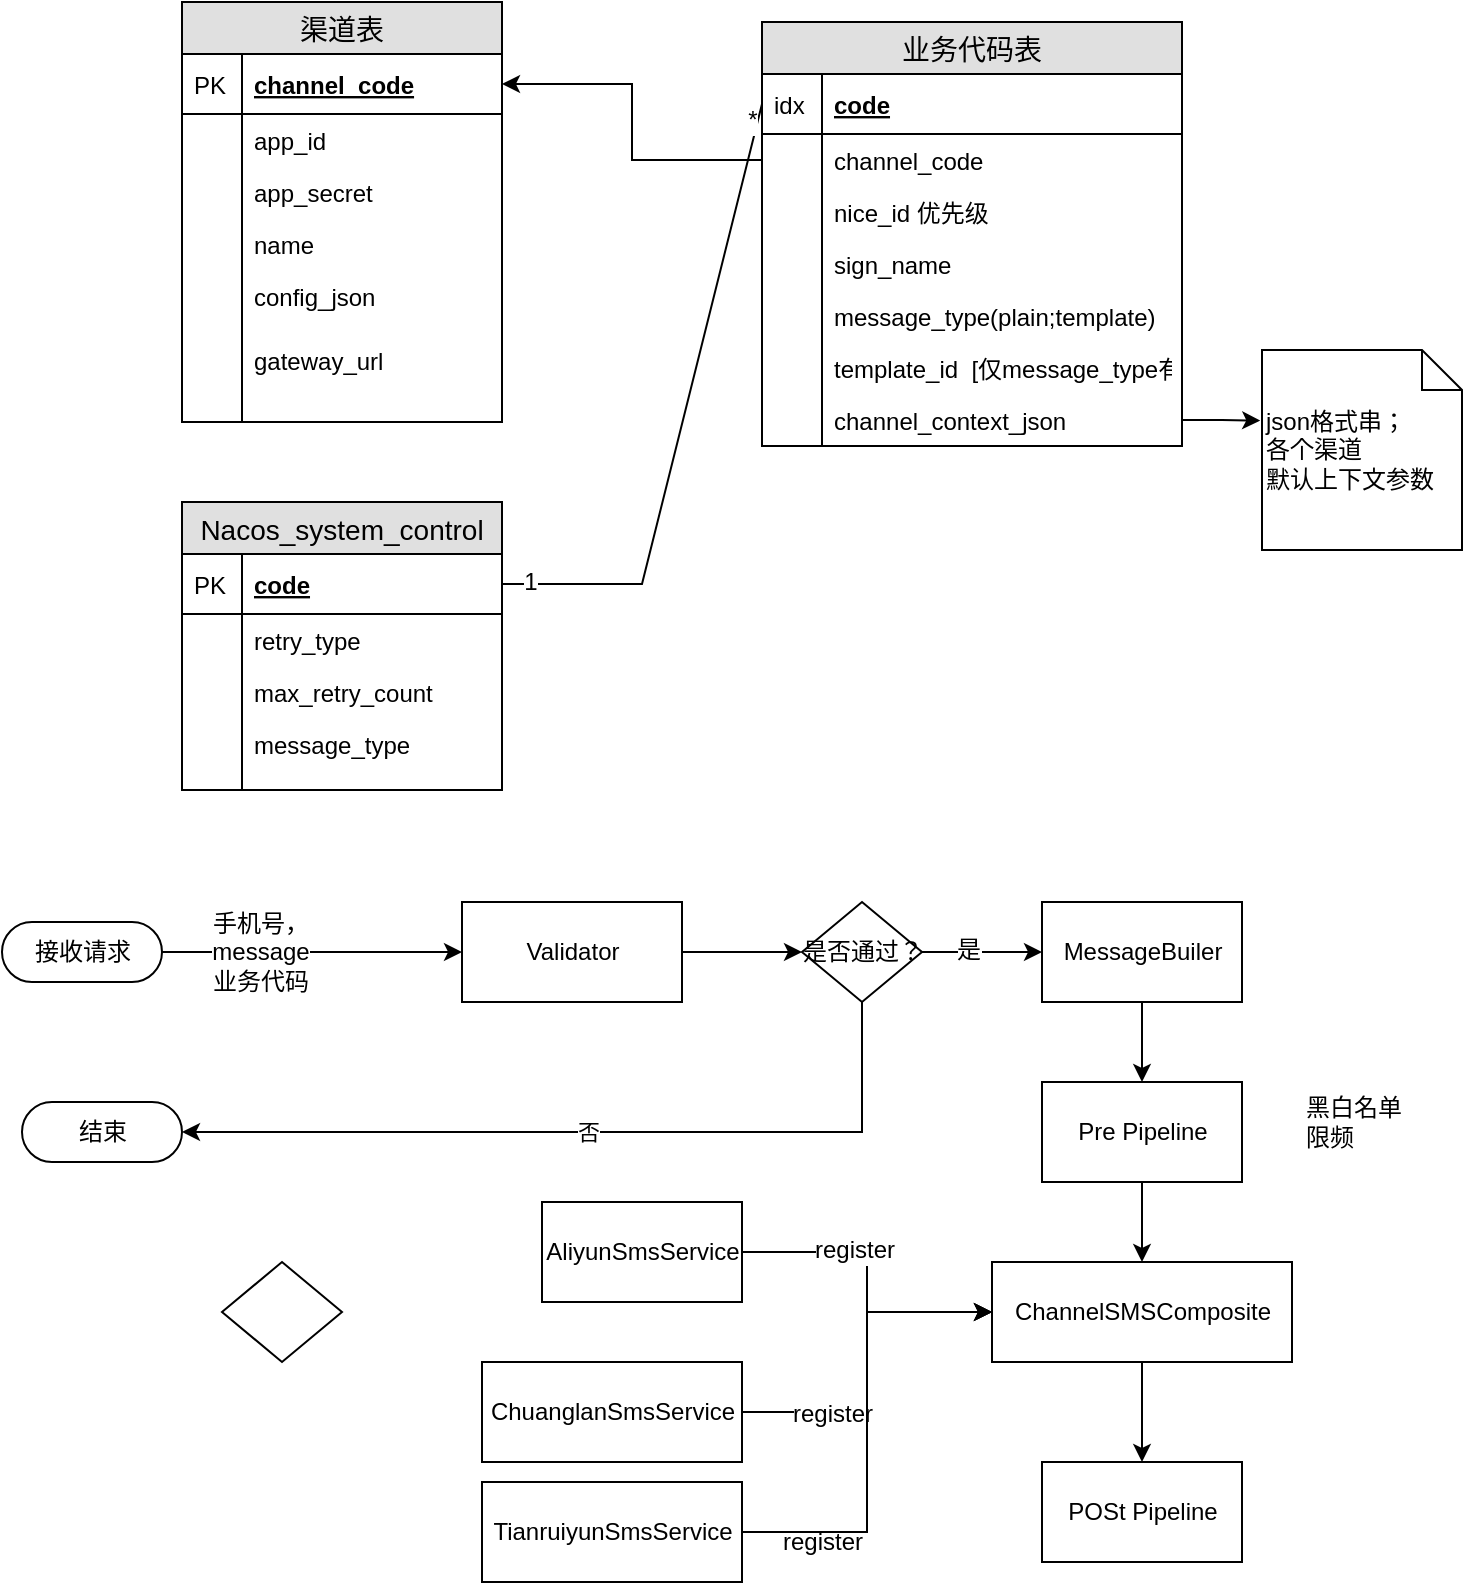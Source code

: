 <mxfile version="12.5.4" type="github">
  <diagram id="TiicBLHfjfIOSFcelzse" name="Page-1">
    <mxGraphModel dx="950" dy="435" grid="1" gridSize="10" guides="1" tooltips="1" connect="1" arrows="1" fold="1" page="1" pageScale="1" pageWidth="827" pageHeight="1169" math="0" shadow="0">
      <root>
        <mxCell id="0"/>
        <mxCell id="1" parent="0"/>
        <mxCell id="Nb4HMvIRlK1Kkfeh5vov-13" value="渠道表" style="swimlane;fontStyle=0;childLayout=stackLayout;horizontal=1;startSize=26;fillColor=#e0e0e0;horizontalStack=0;resizeParent=1;resizeParentMax=0;resizeLast=0;collapsible=1;marginBottom=0;swimlaneFillColor=#ffffff;align=center;fontSize=14;" vertex="1" parent="1">
          <mxGeometry x="160" y="60" width="160" height="210" as="geometry"/>
        </mxCell>
        <mxCell id="Nb4HMvIRlK1Kkfeh5vov-14" value="channel_code" style="shape=partialRectangle;top=0;left=0;right=0;bottom=1;align=left;verticalAlign=middle;fillColor=none;spacingLeft=34;spacingRight=4;overflow=hidden;rotatable=0;points=[[0,0.5],[1,0.5]];portConstraint=eastwest;dropTarget=0;fontStyle=5;fontSize=12;" vertex="1" parent="Nb4HMvIRlK1Kkfeh5vov-13">
          <mxGeometry y="26" width="160" height="30" as="geometry"/>
        </mxCell>
        <mxCell id="Nb4HMvIRlK1Kkfeh5vov-15" value="PK" style="shape=partialRectangle;top=0;left=0;bottom=0;fillColor=none;align=left;verticalAlign=middle;spacingLeft=4;spacingRight=4;overflow=hidden;rotatable=0;points=[];portConstraint=eastwest;part=1;fontSize=12;" vertex="1" connectable="0" parent="Nb4HMvIRlK1Kkfeh5vov-14">
          <mxGeometry width="30" height="30" as="geometry"/>
        </mxCell>
        <mxCell id="Nb4HMvIRlK1Kkfeh5vov-16" value="app_id" style="shape=partialRectangle;top=0;left=0;right=0;bottom=0;align=left;verticalAlign=top;fillColor=none;spacingLeft=34;spacingRight=4;overflow=hidden;rotatable=0;points=[[0,0.5],[1,0.5]];portConstraint=eastwest;dropTarget=0;fontSize=12;" vertex="1" parent="Nb4HMvIRlK1Kkfeh5vov-13">
          <mxGeometry y="56" width="160" height="26" as="geometry"/>
        </mxCell>
        <mxCell id="Nb4HMvIRlK1Kkfeh5vov-17" value="" style="shape=partialRectangle;top=0;left=0;bottom=0;fillColor=none;align=left;verticalAlign=top;spacingLeft=4;spacingRight=4;overflow=hidden;rotatable=0;points=[];portConstraint=eastwest;part=1;fontSize=12;" vertex="1" connectable="0" parent="Nb4HMvIRlK1Kkfeh5vov-16">
          <mxGeometry width="30" height="26" as="geometry"/>
        </mxCell>
        <mxCell id="Nb4HMvIRlK1Kkfeh5vov-18" value="app_secret" style="shape=partialRectangle;top=0;left=0;right=0;bottom=0;align=left;verticalAlign=top;fillColor=none;spacingLeft=34;spacingRight=4;overflow=hidden;rotatable=0;points=[[0,0.5],[1,0.5]];portConstraint=eastwest;dropTarget=0;fontSize=12;" vertex="1" parent="Nb4HMvIRlK1Kkfeh5vov-13">
          <mxGeometry y="82" width="160" height="26" as="geometry"/>
        </mxCell>
        <mxCell id="Nb4HMvIRlK1Kkfeh5vov-19" value="" style="shape=partialRectangle;top=0;left=0;bottom=0;fillColor=none;align=left;verticalAlign=top;spacingLeft=4;spacingRight=4;overflow=hidden;rotatable=0;points=[];portConstraint=eastwest;part=1;fontSize=12;" vertex="1" connectable="0" parent="Nb4HMvIRlK1Kkfeh5vov-18">
          <mxGeometry width="30" height="26" as="geometry"/>
        </mxCell>
        <mxCell id="Nb4HMvIRlK1Kkfeh5vov-20" value="name" style="shape=partialRectangle;top=0;left=0;right=0;bottom=0;align=left;verticalAlign=top;fillColor=none;spacingLeft=34;spacingRight=4;overflow=hidden;rotatable=0;points=[[0,0.5],[1,0.5]];portConstraint=eastwest;dropTarget=0;fontSize=12;" vertex="1" parent="Nb4HMvIRlK1Kkfeh5vov-13">
          <mxGeometry y="108" width="160" height="26" as="geometry"/>
        </mxCell>
        <mxCell id="Nb4HMvIRlK1Kkfeh5vov-21" value="" style="shape=partialRectangle;top=0;left=0;bottom=0;fillColor=none;align=left;verticalAlign=top;spacingLeft=4;spacingRight=4;overflow=hidden;rotatable=0;points=[];portConstraint=eastwest;part=1;fontSize=12;" vertex="1" connectable="0" parent="Nb4HMvIRlK1Kkfeh5vov-20">
          <mxGeometry width="30" height="26" as="geometry"/>
        </mxCell>
        <mxCell id="Nb4HMvIRlK1Kkfeh5vov-26" value="config_json" style="shape=partialRectangle;top=0;left=0;right=0;bottom=0;align=left;verticalAlign=top;fillColor=none;spacingLeft=34;spacingRight=4;overflow=hidden;rotatable=0;points=[[0,0.5],[1,0.5]];portConstraint=eastwest;dropTarget=0;fontSize=12;" vertex="1" parent="Nb4HMvIRlK1Kkfeh5vov-13">
          <mxGeometry y="134" width="160" height="26" as="geometry"/>
        </mxCell>
        <mxCell id="Nb4HMvIRlK1Kkfeh5vov-27" value="" style="shape=partialRectangle;top=0;left=0;bottom=0;fillColor=none;align=left;verticalAlign=top;spacingLeft=4;spacingRight=4;overflow=hidden;rotatable=0;points=[];portConstraint=eastwest;part=1;fontSize=12;" vertex="1" connectable="0" parent="Nb4HMvIRlK1Kkfeh5vov-26">
          <mxGeometry width="30" height="26" as="geometry"/>
        </mxCell>
        <mxCell id="Nb4HMvIRlK1Kkfeh5vov-22" value="" style="shape=partialRectangle;top=0;left=0;right=0;bottom=0;align=left;verticalAlign=top;fillColor=none;spacingLeft=34;spacingRight=4;overflow=hidden;rotatable=0;points=[[0,0.5],[1,0.5]];portConstraint=eastwest;dropTarget=0;fontSize=12;" vertex="1" parent="Nb4HMvIRlK1Kkfeh5vov-13">
          <mxGeometry y="160" width="160" height="50" as="geometry"/>
        </mxCell>
        <mxCell id="Nb4HMvIRlK1Kkfeh5vov-23" value="" style="shape=partialRectangle;top=0;left=0;bottom=0;fillColor=none;align=left;verticalAlign=top;spacingLeft=4;spacingRight=4;overflow=hidden;rotatable=0;points=[];portConstraint=eastwest;part=1;fontSize=12;" vertex="1" connectable="0" parent="Nb4HMvIRlK1Kkfeh5vov-22">
          <mxGeometry width="30" height="50" as="geometry"/>
        </mxCell>
        <mxCell id="Nb4HMvIRlK1Kkfeh5vov-28" value="gateway_url" style="shape=partialRectangle;top=0;left=0;right=0;bottom=0;align=left;verticalAlign=top;fillColor=none;spacingLeft=34;spacingRight=4;overflow=hidden;rotatable=0;points=[[0,0.5],[1,0.5]];portConstraint=eastwest;dropTarget=0;fontSize=12;" vertex="1" parent="1">
          <mxGeometry x="160" y="226" width="160" height="26" as="geometry"/>
        </mxCell>
        <mxCell id="Nb4HMvIRlK1Kkfeh5vov-29" value="" style="shape=partialRectangle;top=0;left=0;bottom=0;fillColor=none;align=left;verticalAlign=top;spacingLeft=4;spacingRight=4;overflow=hidden;rotatable=0;points=[];portConstraint=eastwest;part=1;fontSize=12;" vertex="1" connectable="0" parent="Nb4HMvIRlK1Kkfeh5vov-28">
          <mxGeometry width="30" height="26" as="geometry"/>
        </mxCell>
        <mxCell id="Nb4HMvIRlK1Kkfeh5vov-30" value="业务代码表" style="swimlane;fontStyle=0;childLayout=stackLayout;horizontal=1;startSize=26;fillColor=#e0e0e0;horizontalStack=0;resizeParent=1;resizeParentMax=0;resizeLast=0;collapsible=1;marginBottom=0;swimlaneFillColor=#ffffff;align=center;fontSize=14;" vertex="1" parent="1">
          <mxGeometry x="450" y="70" width="210" height="212" as="geometry"/>
        </mxCell>
        <mxCell id="Nb4HMvIRlK1Kkfeh5vov-31" value="code" style="shape=partialRectangle;top=0;left=0;right=0;bottom=1;align=left;verticalAlign=middle;fillColor=none;spacingLeft=34;spacingRight=4;overflow=hidden;rotatable=0;points=[[0,0.5],[1,0.5]];portConstraint=eastwest;dropTarget=0;fontStyle=5;fontSize=12;" vertex="1" parent="Nb4HMvIRlK1Kkfeh5vov-30">
          <mxGeometry y="26" width="210" height="30" as="geometry"/>
        </mxCell>
        <mxCell id="Nb4HMvIRlK1Kkfeh5vov-32" value="idx" style="shape=partialRectangle;top=0;left=0;bottom=0;fillColor=none;align=left;verticalAlign=middle;spacingLeft=4;spacingRight=4;overflow=hidden;rotatable=0;points=[];portConstraint=eastwest;part=1;fontSize=12;" vertex="1" connectable="0" parent="Nb4HMvIRlK1Kkfeh5vov-31">
          <mxGeometry width="30" height="30" as="geometry"/>
        </mxCell>
        <mxCell id="Nb4HMvIRlK1Kkfeh5vov-33" value="channel_code" style="shape=partialRectangle;top=0;left=0;right=0;bottom=0;align=left;verticalAlign=top;fillColor=none;spacingLeft=34;spacingRight=4;overflow=hidden;rotatable=0;points=[[0,0.5],[1,0.5]];portConstraint=eastwest;dropTarget=0;fontSize=12;" vertex="1" parent="Nb4HMvIRlK1Kkfeh5vov-30">
          <mxGeometry y="56" width="210" height="26" as="geometry"/>
        </mxCell>
        <mxCell id="Nb4HMvIRlK1Kkfeh5vov-34" value="" style="shape=partialRectangle;top=0;left=0;bottom=0;fillColor=none;align=left;verticalAlign=top;spacingLeft=4;spacingRight=4;overflow=hidden;rotatable=0;points=[];portConstraint=eastwest;part=1;fontSize=12;" vertex="1" connectable="0" parent="Nb4HMvIRlK1Kkfeh5vov-33">
          <mxGeometry width="30" height="26" as="geometry"/>
        </mxCell>
        <mxCell id="Nb4HMvIRlK1Kkfeh5vov-35" value="nice_id 优先级" style="shape=partialRectangle;top=0;left=0;right=0;bottom=0;align=left;verticalAlign=top;fillColor=none;spacingLeft=34;spacingRight=4;overflow=hidden;rotatable=0;points=[[0,0.5],[1,0.5]];portConstraint=eastwest;dropTarget=0;fontSize=12;" vertex="1" parent="Nb4HMvIRlK1Kkfeh5vov-30">
          <mxGeometry y="82" width="210" height="26" as="geometry"/>
        </mxCell>
        <mxCell id="Nb4HMvIRlK1Kkfeh5vov-36" value="" style="shape=partialRectangle;top=0;left=0;bottom=0;fillColor=none;align=left;verticalAlign=top;spacingLeft=4;spacingRight=4;overflow=hidden;rotatable=0;points=[];portConstraint=eastwest;part=1;fontSize=12;" vertex="1" connectable="0" parent="Nb4HMvIRlK1Kkfeh5vov-35">
          <mxGeometry width="30" height="26" as="geometry"/>
        </mxCell>
        <mxCell id="Nb4HMvIRlK1Kkfeh5vov-58" value="sign_name" style="shape=partialRectangle;top=0;left=0;right=0;bottom=0;align=left;verticalAlign=top;fillColor=none;spacingLeft=34;spacingRight=4;overflow=hidden;rotatable=0;points=[[0,0.5],[1,0.5]];portConstraint=eastwest;dropTarget=0;fontSize=12;" vertex="1" parent="Nb4HMvIRlK1Kkfeh5vov-30">
          <mxGeometry y="108" width="210" height="26" as="geometry"/>
        </mxCell>
        <mxCell id="Nb4HMvIRlK1Kkfeh5vov-59" value="" style="shape=partialRectangle;top=0;left=0;bottom=0;fillColor=none;align=left;verticalAlign=top;spacingLeft=4;spacingRight=4;overflow=hidden;rotatable=0;points=[];portConstraint=eastwest;part=1;fontSize=12;" vertex="1" connectable="0" parent="Nb4HMvIRlK1Kkfeh5vov-58">
          <mxGeometry width="30" height="26" as="geometry"/>
        </mxCell>
        <mxCell id="Nb4HMvIRlK1Kkfeh5vov-60" value="message_type(plain;template)" style="shape=partialRectangle;top=0;left=0;right=0;bottom=0;align=left;verticalAlign=top;fillColor=none;spacingLeft=34;spacingRight=4;overflow=hidden;rotatable=0;points=[[0,0.5],[1,0.5]];portConstraint=eastwest;dropTarget=0;fontSize=12;" vertex="1" parent="Nb4HMvIRlK1Kkfeh5vov-30">
          <mxGeometry y="134" width="210" height="26" as="geometry"/>
        </mxCell>
        <mxCell id="Nb4HMvIRlK1Kkfeh5vov-61" value="" style="shape=partialRectangle;top=0;left=0;bottom=0;fillColor=none;align=left;verticalAlign=top;spacingLeft=4;spacingRight=4;overflow=hidden;rotatable=0;points=[];portConstraint=eastwest;part=1;fontSize=12;" vertex="1" connectable="0" parent="Nb4HMvIRlK1Kkfeh5vov-60">
          <mxGeometry width="30" height="26" as="geometry"/>
        </mxCell>
        <mxCell id="Nb4HMvIRlK1Kkfeh5vov-62" value="template_id  [仅message_type有效]" style="shape=partialRectangle;top=0;left=0;right=0;bottom=0;align=left;verticalAlign=top;fillColor=none;spacingLeft=34;spacingRight=4;overflow=hidden;rotatable=0;points=[[0,0.5],[1,0.5]];portConstraint=eastwest;dropTarget=0;fontSize=12;" vertex="1" parent="Nb4HMvIRlK1Kkfeh5vov-30">
          <mxGeometry y="160" width="210" height="26" as="geometry"/>
        </mxCell>
        <mxCell id="Nb4HMvIRlK1Kkfeh5vov-63" value="" style="shape=partialRectangle;top=0;left=0;bottom=0;fillColor=none;align=left;verticalAlign=top;spacingLeft=4;spacingRight=4;overflow=hidden;rotatable=0;points=[];portConstraint=eastwest;part=1;fontSize=12;" vertex="1" connectable="0" parent="Nb4HMvIRlK1Kkfeh5vov-62">
          <mxGeometry width="30" height="26" as="geometry"/>
        </mxCell>
        <mxCell id="Nb4HMvIRlK1Kkfeh5vov-68" value="channel_context_json" style="shape=partialRectangle;top=0;left=0;right=0;bottom=0;align=left;verticalAlign=top;fillColor=none;spacingLeft=34;spacingRight=4;overflow=hidden;rotatable=0;points=[[0,0.5],[1,0.5]];portConstraint=eastwest;dropTarget=0;fontSize=12;" vertex="1" parent="Nb4HMvIRlK1Kkfeh5vov-30">
          <mxGeometry y="186" width="210" height="26" as="geometry"/>
        </mxCell>
        <mxCell id="Nb4HMvIRlK1Kkfeh5vov-69" value="" style="shape=partialRectangle;top=0;left=0;bottom=0;fillColor=none;align=left;verticalAlign=top;spacingLeft=4;spacingRight=4;overflow=hidden;rotatable=0;points=[];portConstraint=eastwest;part=1;fontSize=12;" vertex="1" connectable="0" parent="Nb4HMvIRlK1Kkfeh5vov-68">
          <mxGeometry width="30" height="26" as="geometry"/>
        </mxCell>
        <mxCell id="Nb4HMvIRlK1Kkfeh5vov-41" value="Nacos_system_control" style="swimlane;fontStyle=0;childLayout=stackLayout;horizontal=1;startSize=26;fillColor=#e0e0e0;horizontalStack=0;resizeParent=1;resizeParentMax=0;resizeLast=0;collapsible=1;marginBottom=0;swimlaneFillColor=#ffffff;align=center;fontSize=14;" vertex="1" parent="1">
          <mxGeometry x="160" y="310" width="160" height="144" as="geometry"/>
        </mxCell>
        <mxCell id="Nb4HMvIRlK1Kkfeh5vov-42" value="code" style="shape=partialRectangle;top=0;left=0;right=0;bottom=1;align=left;verticalAlign=middle;fillColor=none;spacingLeft=34;spacingRight=4;overflow=hidden;rotatable=0;points=[[0,0.5],[1,0.5]];portConstraint=eastwest;dropTarget=0;fontStyle=5;fontSize=12;" vertex="1" parent="Nb4HMvIRlK1Kkfeh5vov-41">
          <mxGeometry y="26" width="160" height="30" as="geometry"/>
        </mxCell>
        <mxCell id="Nb4HMvIRlK1Kkfeh5vov-43" value="PK" style="shape=partialRectangle;top=0;left=0;bottom=0;fillColor=none;align=left;verticalAlign=middle;spacingLeft=4;spacingRight=4;overflow=hidden;rotatable=0;points=[];portConstraint=eastwest;part=1;fontSize=12;" vertex="1" connectable="0" parent="Nb4HMvIRlK1Kkfeh5vov-42">
          <mxGeometry width="30" height="30" as="geometry"/>
        </mxCell>
        <mxCell id="Nb4HMvIRlK1Kkfeh5vov-44" value="retry_type" style="shape=partialRectangle;top=0;left=0;right=0;bottom=0;align=left;verticalAlign=top;fillColor=none;spacingLeft=34;spacingRight=4;overflow=hidden;rotatable=0;points=[[0,0.5],[1,0.5]];portConstraint=eastwest;dropTarget=0;fontSize=12;" vertex="1" parent="Nb4HMvIRlK1Kkfeh5vov-41">
          <mxGeometry y="56" width="160" height="26" as="geometry"/>
        </mxCell>
        <mxCell id="Nb4HMvIRlK1Kkfeh5vov-45" value="" style="shape=partialRectangle;top=0;left=0;bottom=0;fillColor=none;align=left;verticalAlign=top;spacingLeft=4;spacingRight=4;overflow=hidden;rotatable=0;points=[];portConstraint=eastwest;part=1;fontSize=12;" vertex="1" connectable="0" parent="Nb4HMvIRlK1Kkfeh5vov-44">
          <mxGeometry width="30" height="26" as="geometry"/>
        </mxCell>
        <mxCell id="Nb4HMvIRlK1Kkfeh5vov-46" value="max_retry_count" style="shape=partialRectangle;top=0;left=0;right=0;bottom=0;align=left;verticalAlign=top;fillColor=none;spacingLeft=34;spacingRight=4;overflow=hidden;rotatable=0;points=[[0,0.5],[1,0.5]];portConstraint=eastwest;dropTarget=0;fontSize=12;" vertex="1" parent="Nb4HMvIRlK1Kkfeh5vov-41">
          <mxGeometry y="82" width="160" height="26" as="geometry"/>
        </mxCell>
        <mxCell id="Nb4HMvIRlK1Kkfeh5vov-47" value="" style="shape=partialRectangle;top=0;left=0;bottom=0;fillColor=none;align=left;verticalAlign=top;spacingLeft=4;spacingRight=4;overflow=hidden;rotatable=0;points=[];portConstraint=eastwest;part=1;fontSize=12;" vertex="1" connectable="0" parent="Nb4HMvIRlK1Kkfeh5vov-46">
          <mxGeometry width="30" height="26" as="geometry"/>
        </mxCell>
        <mxCell id="Nb4HMvIRlK1Kkfeh5vov-48" value="message_type" style="shape=partialRectangle;top=0;left=0;right=0;bottom=0;align=left;verticalAlign=top;fillColor=none;spacingLeft=34;spacingRight=4;overflow=hidden;rotatable=0;points=[[0,0.5],[1,0.5]];portConstraint=eastwest;dropTarget=0;fontSize=12;" vertex="1" parent="Nb4HMvIRlK1Kkfeh5vov-41">
          <mxGeometry y="108" width="160" height="26" as="geometry"/>
        </mxCell>
        <mxCell id="Nb4HMvIRlK1Kkfeh5vov-49" value="" style="shape=partialRectangle;top=0;left=0;bottom=0;fillColor=none;align=left;verticalAlign=top;spacingLeft=4;spacingRight=4;overflow=hidden;rotatable=0;points=[];portConstraint=eastwest;part=1;fontSize=12;" vertex="1" connectable="0" parent="Nb4HMvIRlK1Kkfeh5vov-48">
          <mxGeometry width="30" height="26" as="geometry"/>
        </mxCell>
        <mxCell id="Nb4HMvIRlK1Kkfeh5vov-50" value="" style="shape=partialRectangle;top=0;left=0;right=0;bottom=0;align=left;verticalAlign=top;fillColor=none;spacingLeft=34;spacingRight=4;overflow=hidden;rotatable=0;points=[[0,0.5],[1,0.5]];portConstraint=eastwest;dropTarget=0;fontSize=12;" vertex="1" parent="Nb4HMvIRlK1Kkfeh5vov-41">
          <mxGeometry y="134" width="160" height="10" as="geometry"/>
        </mxCell>
        <mxCell id="Nb4HMvIRlK1Kkfeh5vov-51" value="" style="shape=partialRectangle;top=0;left=0;bottom=0;fillColor=none;align=left;verticalAlign=top;spacingLeft=4;spacingRight=4;overflow=hidden;rotatable=0;points=[];portConstraint=eastwest;part=1;fontSize=12;" vertex="1" connectable="0" parent="Nb4HMvIRlK1Kkfeh5vov-50">
          <mxGeometry width="30" height="10" as="geometry"/>
        </mxCell>
        <mxCell id="Nb4HMvIRlK1Kkfeh5vov-64" value="" style="endArrow=none;html=1;rounded=0;entryX=0;entryY=0.5;entryDx=0;entryDy=0;" edge="1" parent="1" source="Nb4HMvIRlK1Kkfeh5vov-42" target="Nb4HMvIRlK1Kkfeh5vov-31">
          <mxGeometry relative="1" as="geometry">
            <mxPoint x="380" y="400" as="sourcePoint"/>
            <mxPoint x="540" y="400" as="targetPoint"/>
            <Array as="points">
              <mxPoint x="390" y="351"/>
            </Array>
          </mxGeometry>
        </mxCell>
        <mxCell id="Nb4HMvIRlK1Kkfeh5vov-65" value="" style="resizable=0;html=1;align=right;verticalAlign=bottom;" connectable="0" vertex="1" parent="Nb4HMvIRlK1Kkfeh5vov-64">
          <mxGeometry x="1" relative="1" as="geometry"/>
        </mxCell>
        <mxCell id="Nb4HMvIRlK1Kkfeh5vov-87" value="1" style="text;html=1;align=center;verticalAlign=middle;resizable=0;points=[];labelBackgroundColor=#ffffff;" vertex="1" connectable="0" parent="Nb4HMvIRlK1Kkfeh5vov-64">
          <mxGeometry x="-0.915" y="1" relative="1" as="geometry">
            <mxPoint as="offset"/>
          </mxGeometry>
        </mxCell>
        <mxCell id="Nb4HMvIRlK1Kkfeh5vov-88" value="*" style="text;html=1;align=center;verticalAlign=middle;resizable=0;points=[];labelBackgroundColor=#ffffff;" vertex="1" connectable="0" parent="Nb4HMvIRlK1Kkfeh5vov-64">
          <mxGeometry x="0.946" y="3" relative="1" as="geometry">
            <mxPoint as="offset"/>
          </mxGeometry>
        </mxCell>
        <mxCell id="Nb4HMvIRlK1Kkfeh5vov-66" style="edgeStyle=orthogonalEdgeStyle;rounded=0;orthogonalLoop=1;jettySize=auto;html=1;exitX=0;exitY=0.5;exitDx=0;exitDy=0;entryX=1;entryY=0.5;entryDx=0;entryDy=0;" edge="1" parent="1" source="Nb4HMvIRlK1Kkfeh5vov-33" target="Nb4HMvIRlK1Kkfeh5vov-14">
          <mxGeometry relative="1" as="geometry"/>
        </mxCell>
        <mxCell id="Nb4HMvIRlK1Kkfeh5vov-67" value="json格式串；&lt;br&gt;各个渠道&lt;br&gt;默认上下文参数&lt;br&gt;&lt;div style=&quot;text-align: justify&quot;&gt;&lt;/div&gt;" style="shape=note;size=20;whiteSpace=wrap;html=1;align=left;" vertex="1" parent="1">
          <mxGeometry x="700" y="234" width="100" height="100" as="geometry"/>
        </mxCell>
        <mxCell id="Nb4HMvIRlK1Kkfeh5vov-70" style="edgeStyle=orthogonalEdgeStyle;rounded=0;orthogonalLoop=1;jettySize=auto;html=1;entryX=-0.009;entryY=0.353;entryDx=0;entryDy=0;entryPerimeter=0;" edge="1" parent="1" source="Nb4HMvIRlK1Kkfeh5vov-68" target="Nb4HMvIRlK1Kkfeh5vov-67">
          <mxGeometry relative="1" as="geometry"/>
        </mxCell>
        <mxCell id="Nb4HMvIRlK1Kkfeh5vov-77" style="edgeStyle=orthogonalEdgeStyle;rounded=0;orthogonalLoop=1;jettySize=auto;html=1;exitX=1;exitY=0.5;exitDx=0;exitDy=0;" edge="1" parent="1" source="Nb4HMvIRlK1Kkfeh5vov-71" target="Nb4HMvIRlK1Kkfeh5vov-74">
          <mxGeometry relative="1" as="geometry"/>
        </mxCell>
        <mxCell id="Nb4HMvIRlK1Kkfeh5vov-71" value="Validator" style="html=1;" vertex="1" parent="1">
          <mxGeometry x="300" y="510" width="110" height="50" as="geometry"/>
        </mxCell>
        <mxCell id="Nb4HMvIRlK1Kkfeh5vov-73" style="edgeStyle=orthogonalEdgeStyle;rounded=0;orthogonalLoop=1;jettySize=auto;html=1;exitX=1;exitY=0.5;exitDx=0;exitDy=0;exitPerimeter=0;entryX=0;entryY=0.5;entryDx=0;entryDy=0;" edge="1" parent="1" source="Nb4HMvIRlK1Kkfeh5vov-72" target="Nb4HMvIRlK1Kkfeh5vov-71">
          <mxGeometry relative="1" as="geometry"/>
        </mxCell>
        <mxCell id="Nb4HMvIRlK1Kkfeh5vov-75" value="手机号，&lt;br&gt;message&lt;br&gt;业务代码" style="text;html=1;align=center;verticalAlign=middle;resizable=0;points=[];labelBackgroundColor=#ffffff;" vertex="1" connectable="0" parent="Nb4HMvIRlK1Kkfeh5vov-73">
          <mxGeometry x="-0.345" relative="1" as="geometry">
            <mxPoint as="offset"/>
          </mxGeometry>
        </mxCell>
        <mxCell id="Nb4HMvIRlK1Kkfeh5vov-72" value="接收请求" style="html=1;dashed=0;whitespace=wrap;shape=mxgraph.dfd.start" vertex="1" parent="1">
          <mxGeometry x="70" y="520" width="80" height="30" as="geometry"/>
        </mxCell>
        <mxCell id="Nb4HMvIRlK1Kkfeh5vov-79" value="否" style="edgeStyle=orthogonalEdgeStyle;rounded=0;orthogonalLoop=1;jettySize=auto;html=1;exitX=0.5;exitY=1;exitDx=0;exitDy=0;entryX=1;entryY=0.5;entryDx=0;entryDy=0;entryPerimeter=0;" edge="1" parent="1" source="Nb4HMvIRlK1Kkfeh5vov-74" target="Nb4HMvIRlK1Kkfeh5vov-78">
          <mxGeometry relative="1" as="geometry"/>
        </mxCell>
        <mxCell id="Nb4HMvIRlK1Kkfeh5vov-81" style="edgeStyle=orthogonalEdgeStyle;rounded=0;orthogonalLoop=1;jettySize=auto;html=1;exitX=1;exitY=0.5;exitDx=0;exitDy=0;entryX=0;entryY=0.5;entryDx=0;entryDy=0;" edge="1" parent="1" source="Nb4HMvIRlK1Kkfeh5vov-74" target="Nb4HMvIRlK1Kkfeh5vov-82">
          <mxGeometry relative="1" as="geometry">
            <mxPoint x="580" y="535.286" as="targetPoint"/>
          </mxGeometry>
        </mxCell>
        <mxCell id="Nb4HMvIRlK1Kkfeh5vov-85" value="是" style="text;html=1;align=center;verticalAlign=middle;resizable=0;points=[];labelBackgroundColor=#ffffff;" vertex="1" connectable="0" parent="Nb4HMvIRlK1Kkfeh5vov-81">
          <mxGeometry x="-0.238" y="1" relative="1" as="geometry">
            <mxPoint as="offset"/>
          </mxGeometry>
        </mxCell>
        <mxCell id="Nb4HMvIRlK1Kkfeh5vov-74" value="是否通过？" style="shape=rhombus;html=1;dashed=0;whitespace=wrap;perimeter=rhombusPerimeter;" vertex="1" parent="1">
          <mxGeometry x="470" y="510" width="60" height="50" as="geometry"/>
        </mxCell>
        <mxCell id="Nb4HMvIRlK1Kkfeh5vov-76" value="" style="shape=rhombus;html=1;dashed=0;whitespace=wrap;perimeter=rhombusPerimeter;" vertex="1" parent="1">
          <mxGeometry x="180" y="690" width="60" height="50" as="geometry"/>
        </mxCell>
        <mxCell id="Nb4HMvIRlK1Kkfeh5vov-78" value="结束" style="html=1;dashed=0;whitespace=wrap;shape=mxgraph.dfd.start" vertex="1" parent="1">
          <mxGeometry x="80" y="610" width="80" height="30" as="geometry"/>
        </mxCell>
        <mxCell id="Nb4HMvIRlK1Kkfeh5vov-86" style="edgeStyle=orthogonalEdgeStyle;rounded=0;orthogonalLoop=1;jettySize=auto;html=1;exitX=0.5;exitY=1;exitDx=0;exitDy=0;" edge="1" parent="1" source="Nb4HMvIRlK1Kkfeh5vov-82" target="Nb4HMvIRlK1Kkfeh5vov-89">
          <mxGeometry relative="1" as="geometry"/>
        </mxCell>
        <mxCell id="Nb4HMvIRlK1Kkfeh5vov-82" value="MessageBuiler" style="html=1;dashed=0;whitespace=wrap;" vertex="1" parent="1">
          <mxGeometry x="590" y="510" width="100" height="50" as="geometry"/>
        </mxCell>
        <mxCell id="Nb4HMvIRlK1Kkfeh5vov-103" style="edgeStyle=orthogonalEdgeStyle;rounded=0;orthogonalLoop=1;jettySize=auto;html=1;exitX=0.5;exitY=1;exitDx=0;exitDy=0;entryX=0.5;entryY=0;entryDx=0;entryDy=0;" edge="1" parent="1" source="Nb4HMvIRlK1Kkfeh5vov-84" target="Nb4HMvIRlK1Kkfeh5vov-102">
          <mxGeometry relative="1" as="geometry"/>
        </mxCell>
        <mxCell id="Nb4HMvIRlK1Kkfeh5vov-84" value="ChannelSMSComposite" style="html=1;dashed=0;whitespace=wrap;" vertex="1" parent="1">
          <mxGeometry x="565" y="690" width="150" height="50" as="geometry"/>
        </mxCell>
        <mxCell id="Nb4HMvIRlK1Kkfeh5vov-90" style="edgeStyle=orthogonalEdgeStyle;rounded=0;orthogonalLoop=1;jettySize=auto;html=1;exitX=0.5;exitY=1;exitDx=0;exitDy=0;entryX=0.5;entryY=0;entryDx=0;entryDy=0;" edge="1" parent="1" source="Nb4HMvIRlK1Kkfeh5vov-89" target="Nb4HMvIRlK1Kkfeh5vov-84">
          <mxGeometry relative="1" as="geometry"/>
        </mxCell>
        <mxCell id="Nb4HMvIRlK1Kkfeh5vov-89" value="Pre Pipeline" style="html=1;dashed=0;whitespace=wrap;" vertex="1" parent="1">
          <mxGeometry x="590" y="600" width="100" height="50" as="geometry"/>
        </mxCell>
        <mxCell id="Nb4HMvIRlK1Kkfeh5vov-91" value="黑白名单&lt;br&gt;限频" style="text;html=1;strokeColor=none;fillColor=none;align=left;verticalAlign=middle;whiteSpace=wrap;rounded=0;" vertex="1" parent="1">
          <mxGeometry x="720" y="610" width="90" height="20" as="geometry"/>
        </mxCell>
        <mxCell id="Nb4HMvIRlK1Kkfeh5vov-94" style="edgeStyle=orthogonalEdgeStyle;rounded=0;orthogonalLoop=1;jettySize=auto;html=1;exitX=1;exitY=0.5;exitDx=0;exitDy=0;" edge="1" parent="1" source="Nb4HMvIRlK1Kkfeh5vov-93" target="Nb4HMvIRlK1Kkfeh5vov-84">
          <mxGeometry relative="1" as="geometry"/>
        </mxCell>
        <mxCell id="Nb4HMvIRlK1Kkfeh5vov-95" value="register" style="text;html=1;align=center;verticalAlign=middle;resizable=0;points=[];labelBackgroundColor=#ffffff;" vertex="1" connectable="0" parent="Nb4HMvIRlK1Kkfeh5vov-94">
          <mxGeometry x="-0.285" y="1" relative="1" as="geometry">
            <mxPoint as="offset"/>
          </mxGeometry>
        </mxCell>
        <mxCell id="Nb4HMvIRlK1Kkfeh5vov-93" value="AliyunSmsService" style="html=1;dashed=0;whitespace=wrap;" vertex="1" parent="1">
          <mxGeometry x="340" y="660" width="100" height="50" as="geometry"/>
        </mxCell>
        <mxCell id="Nb4HMvIRlK1Kkfeh5vov-97" style="edgeStyle=orthogonalEdgeStyle;rounded=0;orthogonalLoop=1;jettySize=auto;html=1;exitX=1;exitY=0.5;exitDx=0;exitDy=0;entryX=0;entryY=0.5;entryDx=0;entryDy=0;" edge="1" parent="1" source="Nb4HMvIRlK1Kkfeh5vov-96" target="Nb4HMvIRlK1Kkfeh5vov-84">
          <mxGeometry relative="1" as="geometry"/>
        </mxCell>
        <mxCell id="Nb4HMvIRlK1Kkfeh5vov-98" value="register" style="text;html=1;align=center;verticalAlign=middle;resizable=0;points=[];labelBackgroundColor=#ffffff;" vertex="1" connectable="0" parent="Nb4HMvIRlK1Kkfeh5vov-97">
          <mxGeometry x="-0.486" y="-1" relative="1" as="geometry">
            <mxPoint as="offset"/>
          </mxGeometry>
        </mxCell>
        <mxCell id="Nb4HMvIRlK1Kkfeh5vov-96" value="ChuanglanSmsService" style="html=1;dashed=0;whitespace=wrap;" vertex="1" parent="1">
          <mxGeometry x="310" y="740" width="130" height="50" as="geometry"/>
        </mxCell>
        <mxCell id="Nb4HMvIRlK1Kkfeh5vov-100" style="edgeStyle=orthogonalEdgeStyle;rounded=0;orthogonalLoop=1;jettySize=auto;html=1;exitX=1;exitY=0.5;exitDx=0;exitDy=0;entryX=0;entryY=0.5;entryDx=0;entryDy=0;" edge="1" parent="1" source="Nb4HMvIRlK1Kkfeh5vov-99" target="Nb4HMvIRlK1Kkfeh5vov-84">
          <mxGeometry relative="1" as="geometry"/>
        </mxCell>
        <mxCell id="Nb4HMvIRlK1Kkfeh5vov-99" value="TianruiyunSmsService" style="html=1;dashed=0;whitespace=wrap;" vertex="1" parent="1">
          <mxGeometry x="310" y="800" width="130" height="50" as="geometry"/>
        </mxCell>
        <mxCell id="Nb4HMvIRlK1Kkfeh5vov-101" value="register" style="text;html=1;align=center;verticalAlign=middle;resizable=0;points=[];autosize=1;" vertex="1" parent="1">
          <mxGeometry x="450" y="820" width="60" height="20" as="geometry"/>
        </mxCell>
        <mxCell id="Nb4HMvIRlK1Kkfeh5vov-102" value="POSt Pipeline" style="html=1;dashed=0;whitespace=wrap;" vertex="1" parent="1">
          <mxGeometry x="590" y="790" width="100" height="50" as="geometry"/>
        </mxCell>
      </root>
    </mxGraphModel>
  </diagram>
</mxfile>
